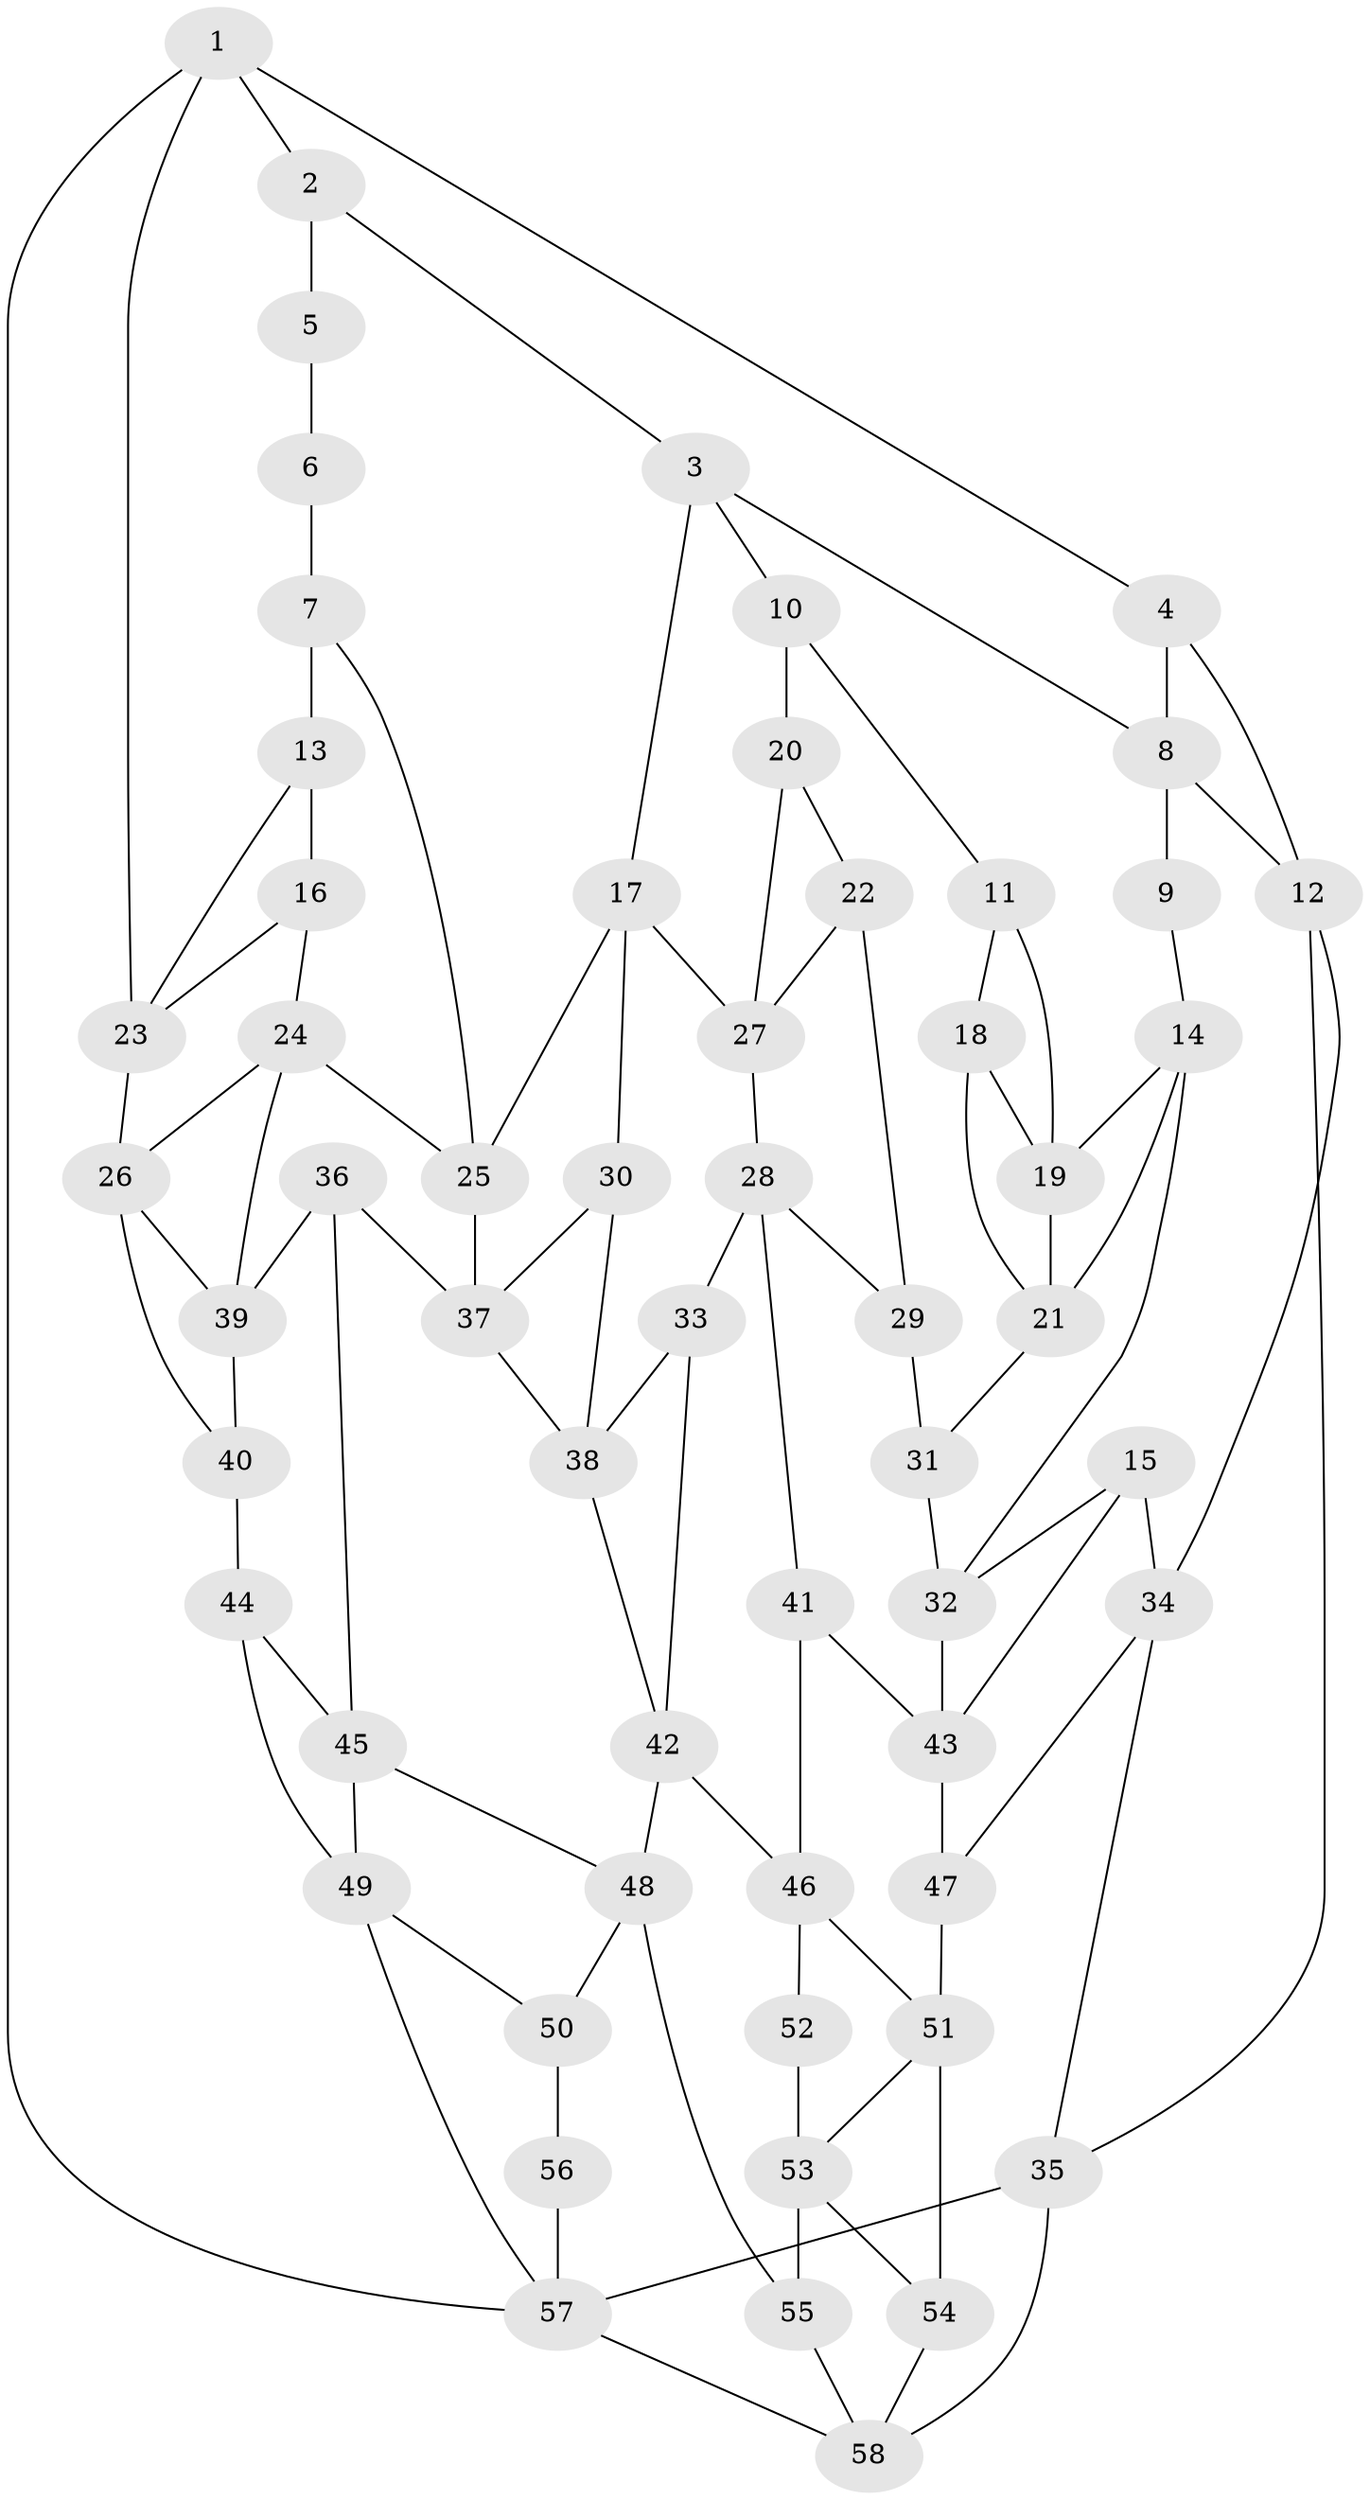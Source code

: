 // original degree distribution, {4: 0.2608695652173913, 5: 0.43478260869565216, 6: 0.26956521739130435, 3: 0.034782608695652174}
// Generated by graph-tools (version 1.1) at 2025/38/03/04/25 23:38:35]
// undirected, 58 vertices, 100 edges
graph export_dot {
  node [color=gray90,style=filled];
  1;
  2;
  3;
  4;
  5;
  6;
  7;
  8;
  9;
  10;
  11;
  12;
  13;
  14;
  15;
  16;
  17;
  18;
  19;
  20;
  21;
  22;
  23;
  24;
  25;
  26;
  27;
  28;
  29;
  30;
  31;
  32;
  33;
  34;
  35;
  36;
  37;
  38;
  39;
  40;
  41;
  42;
  43;
  44;
  45;
  46;
  47;
  48;
  49;
  50;
  51;
  52;
  53;
  54;
  55;
  56;
  57;
  58;
  1 -- 2 [weight=1.0];
  1 -- 4 [weight=1.0];
  1 -- 23 [weight=1.0];
  1 -- 57 [weight=1.0];
  2 -- 3 [weight=1.0];
  2 -- 5 [weight=1.0];
  3 -- 8 [weight=1.0];
  3 -- 10 [weight=1.0];
  3 -- 17 [weight=1.0];
  4 -- 8 [weight=1.0];
  4 -- 12 [weight=1.0];
  5 -- 6 [weight=2.0];
  6 -- 7 [weight=1.0];
  7 -- 13 [weight=2.0];
  7 -- 25 [weight=1.0];
  8 -- 9 [weight=2.0];
  8 -- 12 [weight=1.0];
  9 -- 14 [weight=1.0];
  10 -- 11 [weight=1.0];
  10 -- 20 [weight=2.0];
  11 -- 18 [weight=1.0];
  11 -- 19 [weight=1.0];
  12 -- 34 [weight=1.0];
  12 -- 35 [weight=1.0];
  13 -- 16 [weight=1.0];
  13 -- 23 [weight=1.0];
  14 -- 19 [weight=1.0];
  14 -- 21 [weight=1.0];
  14 -- 32 [weight=1.0];
  15 -- 32 [weight=1.0];
  15 -- 34 [weight=1.0];
  15 -- 43 [weight=1.0];
  16 -- 23 [weight=1.0];
  16 -- 24 [weight=1.0];
  17 -- 25 [weight=1.0];
  17 -- 27 [weight=1.0];
  17 -- 30 [weight=1.0];
  18 -- 19 [weight=1.0];
  18 -- 21 [weight=1.0];
  19 -- 21 [weight=1.0];
  20 -- 22 [weight=1.0];
  20 -- 27 [weight=1.0];
  21 -- 31 [weight=1.0];
  22 -- 27 [weight=1.0];
  22 -- 29 [weight=1.0];
  23 -- 26 [weight=1.0];
  24 -- 25 [weight=1.0];
  24 -- 26 [weight=1.0];
  24 -- 39 [weight=1.0];
  25 -- 37 [weight=1.0];
  26 -- 39 [weight=1.0];
  26 -- 40 [weight=1.0];
  27 -- 28 [weight=1.0];
  28 -- 29 [weight=1.0];
  28 -- 33 [weight=1.0];
  28 -- 41 [weight=1.0];
  29 -- 31 [weight=2.0];
  30 -- 37 [weight=1.0];
  30 -- 38 [weight=1.0];
  31 -- 32 [weight=1.0];
  32 -- 43 [weight=1.0];
  33 -- 38 [weight=1.0];
  33 -- 42 [weight=1.0];
  34 -- 35 [weight=1.0];
  34 -- 47 [weight=1.0];
  35 -- 57 [weight=1.0];
  35 -- 58 [weight=1.0];
  36 -- 37 [weight=1.0];
  36 -- 39 [weight=1.0];
  36 -- 45 [weight=1.0];
  37 -- 38 [weight=1.0];
  38 -- 42 [weight=1.0];
  39 -- 40 [weight=1.0];
  40 -- 44 [weight=2.0];
  41 -- 43 [weight=1.0];
  41 -- 46 [weight=1.0];
  42 -- 46 [weight=1.0];
  42 -- 48 [weight=1.0];
  43 -- 47 [weight=1.0];
  44 -- 45 [weight=1.0];
  44 -- 49 [weight=1.0];
  45 -- 48 [weight=1.0];
  45 -- 49 [weight=1.0];
  46 -- 51 [weight=1.0];
  46 -- 52 [weight=1.0];
  47 -- 51 [weight=1.0];
  48 -- 50 [weight=1.0];
  48 -- 55 [weight=1.0];
  49 -- 50 [weight=1.0];
  49 -- 57 [weight=1.0];
  50 -- 56 [weight=2.0];
  51 -- 53 [weight=1.0];
  51 -- 54 [weight=1.0];
  52 -- 53 [weight=2.0];
  53 -- 54 [weight=1.0];
  53 -- 55 [weight=2.0];
  54 -- 58 [weight=1.0];
  55 -- 58 [weight=1.0];
  56 -- 57 [weight=1.0];
  57 -- 58 [weight=1.0];
}
